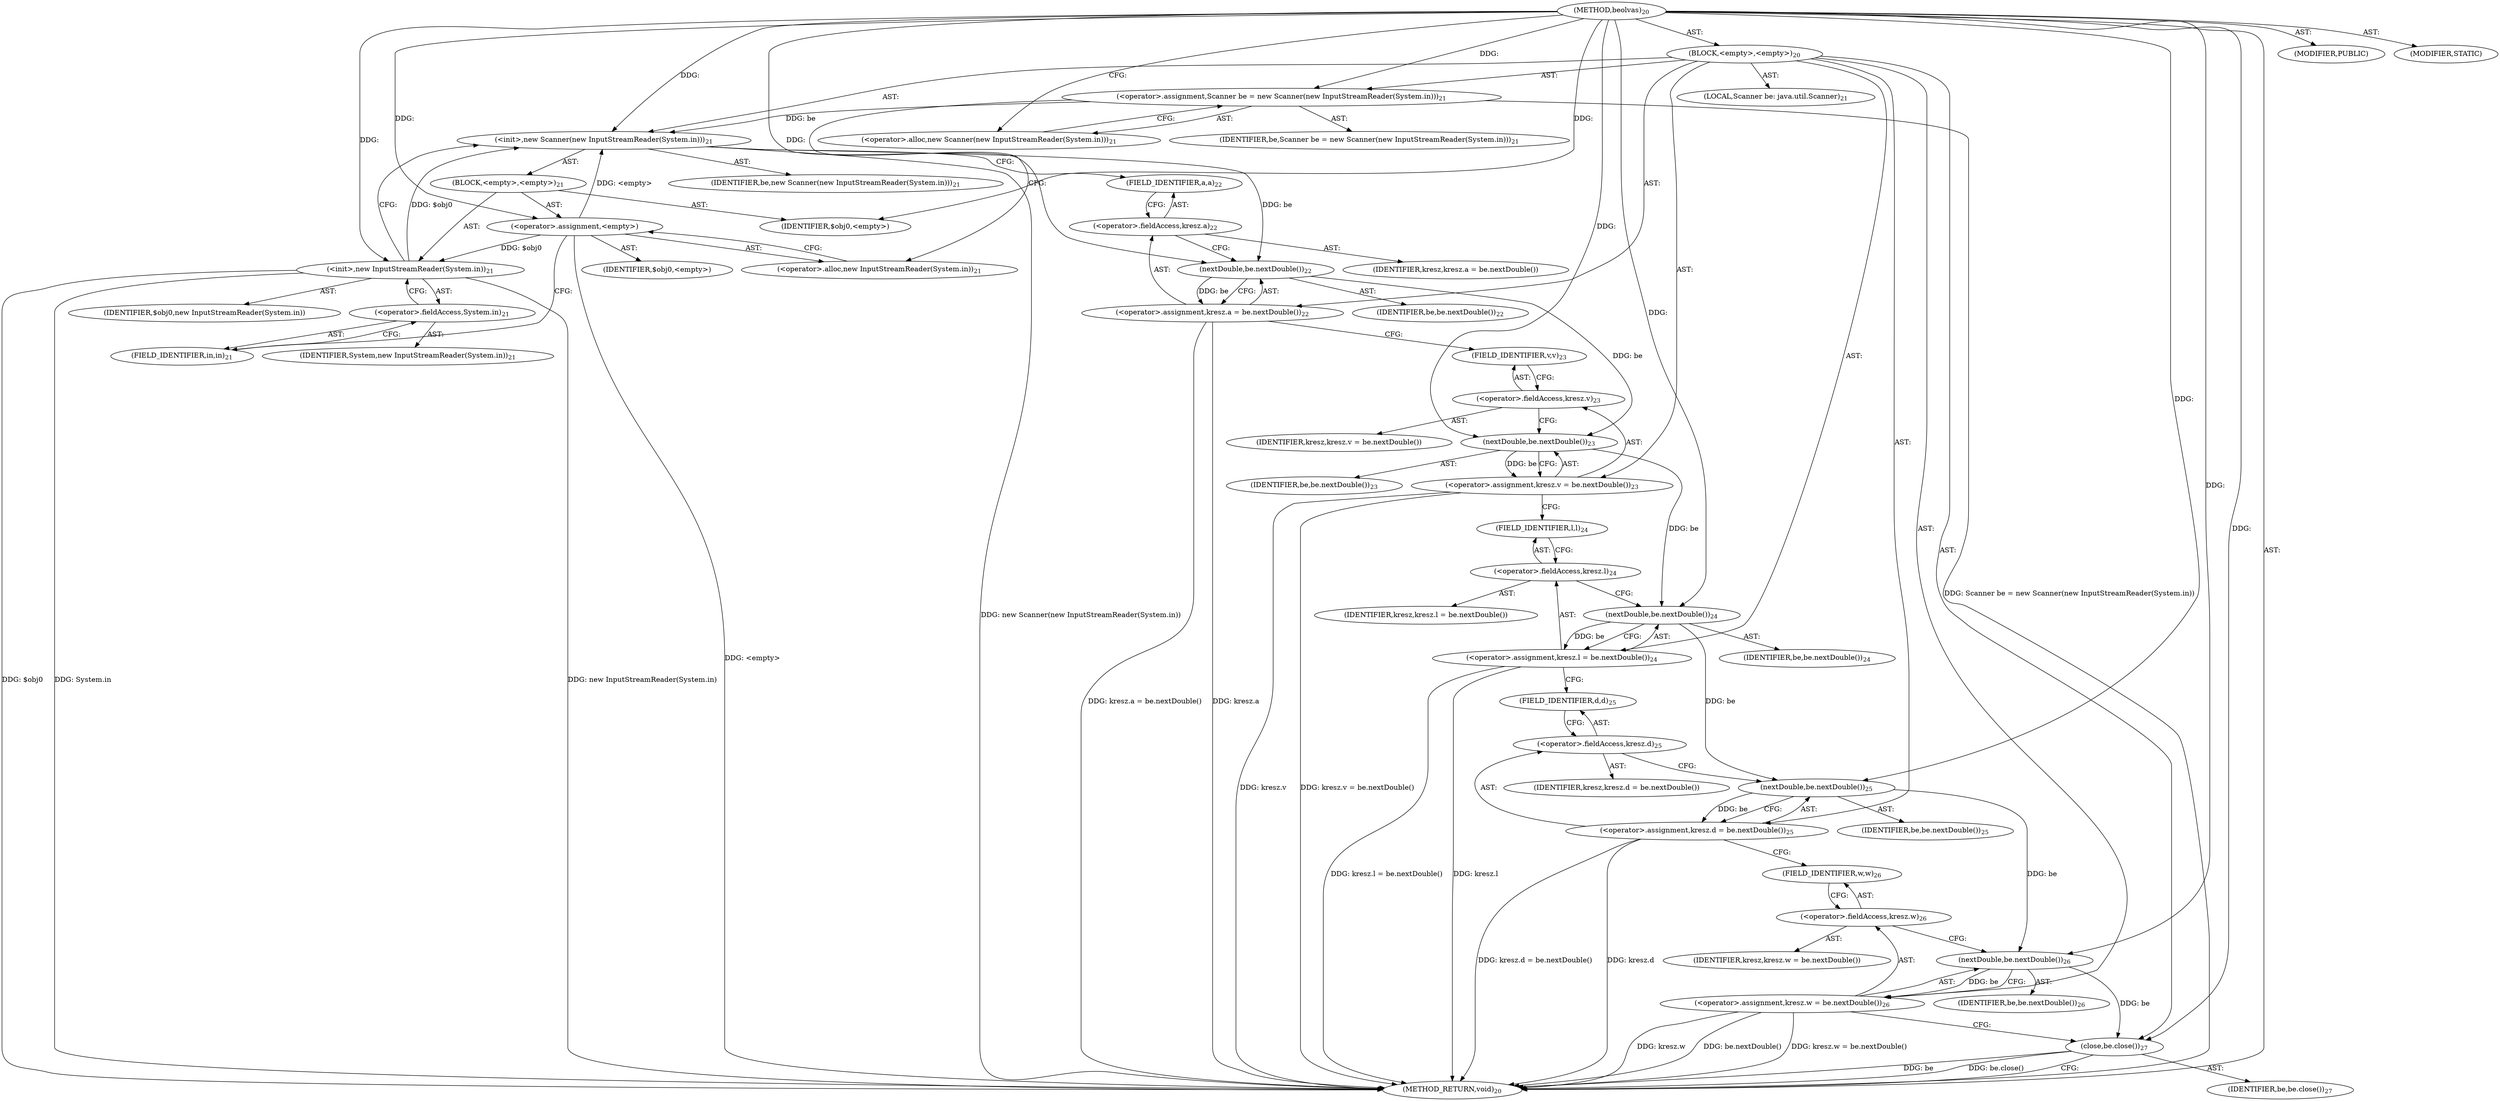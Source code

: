 digraph "beolvas" {  
"74" [label = <(METHOD,beolvas)<SUB>20</SUB>> ]
"75" [label = <(BLOCK,&lt;empty&gt;,&lt;empty&gt;)<SUB>20</SUB>> ]
"4" [label = <(LOCAL,Scanner be: java.util.Scanner)<SUB>21</SUB>> ]
"76" [label = <(&lt;operator&gt;.assignment,Scanner be = new Scanner(new InputStreamReader(System.in)))<SUB>21</SUB>> ]
"77" [label = <(IDENTIFIER,be,Scanner be = new Scanner(new InputStreamReader(System.in)))<SUB>21</SUB>> ]
"78" [label = <(&lt;operator&gt;.alloc,new Scanner(new InputStreamReader(System.in)))<SUB>21</SUB>> ]
"79" [label = <(&lt;init&gt;,new Scanner(new InputStreamReader(System.in)))<SUB>21</SUB>> ]
"3" [label = <(IDENTIFIER,be,new Scanner(new InputStreamReader(System.in)))<SUB>21</SUB>> ]
"80" [label = <(BLOCK,&lt;empty&gt;,&lt;empty&gt;)<SUB>21</SUB>> ]
"81" [label = <(&lt;operator&gt;.assignment,&lt;empty&gt;)> ]
"82" [label = <(IDENTIFIER,$obj0,&lt;empty&gt;)> ]
"83" [label = <(&lt;operator&gt;.alloc,new InputStreamReader(System.in))<SUB>21</SUB>> ]
"84" [label = <(&lt;init&gt;,new InputStreamReader(System.in))<SUB>21</SUB>> ]
"85" [label = <(IDENTIFIER,$obj0,new InputStreamReader(System.in))> ]
"86" [label = <(&lt;operator&gt;.fieldAccess,System.in)<SUB>21</SUB>> ]
"87" [label = <(IDENTIFIER,System,new InputStreamReader(System.in))<SUB>21</SUB>> ]
"88" [label = <(FIELD_IDENTIFIER,in,in)<SUB>21</SUB>> ]
"89" [label = <(IDENTIFIER,$obj0,&lt;empty&gt;)> ]
"90" [label = <(&lt;operator&gt;.assignment,kresz.a = be.nextDouble())<SUB>22</SUB>> ]
"91" [label = <(&lt;operator&gt;.fieldAccess,kresz.a)<SUB>22</SUB>> ]
"92" [label = <(IDENTIFIER,kresz,kresz.a = be.nextDouble())> ]
"93" [label = <(FIELD_IDENTIFIER,a,a)<SUB>22</SUB>> ]
"94" [label = <(nextDouble,be.nextDouble())<SUB>22</SUB>> ]
"95" [label = <(IDENTIFIER,be,be.nextDouble())<SUB>22</SUB>> ]
"96" [label = <(&lt;operator&gt;.assignment,kresz.v = be.nextDouble())<SUB>23</SUB>> ]
"97" [label = <(&lt;operator&gt;.fieldAccess,kresz.v)<SUB>23</SUB>> ]
"98" [label = <(IDENTIFIER,kresz,kresz.v = be.nextDouble())> ]
"99" [label = <(FIELD_IDENTIFIER,v,v)<SUB>23</SUB>> ]
"100" [label = <(nextDouble,be.nextDouble())<SUB>23</SUB>> ]
"101" [label = <(IDENTIFIER,be,be.nextDouble())<SUB>23</SUB>> ]
"102" [label = <(&lt;operator&gt;.assignment,kresz.l = be.nextDouble())<SUB>24</SUB>> ]
"103" [label = <(&lt;operator&gt;.fieldAccess,kresz.l)<SUB>24</SUB>> ]
"104" [label = <(IDENTIFIER,kresz,kresz.l = be.nextDouble())> ]
"105" [label = <(FIELD_IDENTIFIER,l,l)<SUB>24</SUB>> ]
"106" [label = <(nextDouble,be.nextDouble())<SUB>24</SUB>> ]
"107" [label = <(IDENTIFIER,be,be.nextDouble())<SUB>24</SUB>> ]
"108" [label = <(&lt;operator&gt;.assignment,kresz.d = be.nextDouble())<SUB>25</SUB>> ]
"109" [label = <(&lt;operator&gt;.fieldAccess,kresz.d)<SUB>25</SUB>> ]
"110" [label = <(IDENTIFIER,kresz,kresz.d = be.nextDouble())> ]
"111" [label = <(FIELD_IDENTIFIER,d,d)<SUB>25</SUB>> ]
"112" [label = <(nextDouble,be.nextDouble())<SUB>25</SUB>> ]
"113" [label = <(IDENTIFIER,be,be.nextDouble())<SUB>25</SUB>> ]
"114" [label = <(&lt;operator&gt;.assignment,kresz.w = be.nextDouble())<SUB>26</SUB>> ]
"115" [label = <(&lt;operator&gt;.fieldAccess,kresz.w)<SUB>26</SUB>> ]
"116" [label = <(IDENTIFIER,kresz,kresz.w = be.nextDouble())> ]
"117" [label = <(FIELD_IDENTIFIER,w,w)<SUB>26</SUB>> ]
"118" [label = <(nextDouble,be.nextDouble())<SUB>26</SUB>> ]
"119" [label = <(IDENTIFIER,be,be.nextDouble())<SUB>26</SUB>> ]
"120" [label = <(close,be.close())<SUB>27</SUB>> ]
"121" [label = <(IDENTIFIER,be,be.close())<SUB>27</SUB>> ]
"122" [label = <(MODIFIER,PUBLIC)> ]
"123" [label = <(MODIFIER,STATIC)> ]
"124" [label = <(METHOD_RETURN,void)<SUB>20</SUB>> ]
  "74" -> "75"  [ label = "AST: "] 
  "74" -> "122"  [ label = "AST: "] 
  "74" -> "123"  [ label = "AST: "] 
  "74" -> "124"  [ label = "AST: "] 
  "75" -> "4"  [ label = "AST: "] 
  "75" -> "76"  [ label = "AST: "] 
  "75" -> "79"  [ label = "AST: "] 
  "75" -> "90"  [ label = "AST: "] 
  "75" -> "96"  [ label = "AST: "] 
  "75" -> "102"  [ label = "AST: "] 
  "75" -> "108"  [ label = "AST: "] 
  "75" -> "114"  [ label = "AST: "] 
  "75" -> "120"  [ label = "AST: "] 
  "76" -> "77"  [ label = "AST: "] 
  "76" -> "78"  [ label = "AST: "] 
  "79" -> "3"  [ label = "AST: "] 
  "79" -> "80"  [ label = "AST: "] 
  "80" -> "81"  [ label = "AST: "] 
  "80" -> "84"  [ label = "AST: "] 
  "80" -> "89"  [ label = "AST: "] 
  "81" -> "82"  [ label = "AST: "] 
  "81" -> "83"  [ label = "AST: "] 
  "84" -> "85"  [ label = "AST: "] 
  "84" -> "86"  [ label = "AST: "] 
  "86" -> "87"  [ label = "AST: "] 
  "86" -> "88"  [ label = "AST: "] 
  "90" -> "91"  [ label = "AST: "] 
  "90" -> "94"  [ label = "AST: "] 
  "91" -> "92"  [ label = "AST: "] 
  "91" -> "93"  [ label = "AST: "] 
  "94" -> "95"  [ label = "AST: "] 
  "96" -> "97"  [ label = "AST: "] 
  "96" -> "100"  [ label = "AST: "] 
  "97" -> "98"  [ label = "AST: "] 
  "97" -> "99"  [ label = "AST: "] 
  "100" -> "101"  [ label = "AST: "] 
  "102" -> "103"  [ label = "AST: "] 
  "102" -> "106"  [ label = "AST: "] 
  "103" -> "104"  [ label = "AST: "] 
  "103" -> "105"  [ label = "AST: "] 
  "106" -> "107"  [ label = "AST: "] 
  "108" -> "109"  [ label = "AST: "] 
  "108" -> "112"  [ label = "AST: "] 
  "109" -> "110"  [ label = "AST: "] 
  "109" -> "111"  [ label = "AST: "] 
  "112" -> "113"  [ label = "AST: "] 
  "114" -> "115"  [ label = "AST: "] 
  "114" -> "118"  [ label = "AST: "] 
  "115" -> "116"  [ label = "AST: "] 
  "115" -> "117"  [ label = "AST: "] 
  "118" -> "119"  [ label = "AST: "] 
  "120" -> "121"  [ label = "AST: "] 
  "76" -> "83"  [ label = "CFG: "] 
  "79" -> "93"  [ label = "CFG: "] 
  "90" -> "99"  [ label = "CFG: "] 
  "96" -> "105"  [ label = "CFG: "] 
  "102" -> "111"  [ label = "CFG: "] 
  "108" -> "117"  [ label = "CFG: "] 
  "114" -> "120"  [ label = "CFG: "] 
  "120" -> "124"  [ label = "CFG: "] 
  "78" -> "76"  [ label = "CFG: "] 
  "91" -> "94"  [ label = "CFG: "] 
  "94" -> "90"  [ label = "CFG: "] 
  "97" -> "100"  [ label = "CFG: "] 
  "100" -> "96"  [ label = "CFG: "] 
  "103" -> "106"  [ label = "CFG: "] 
  "106" -> "102"  [ label = "CFG: "] 
  "109" -> "112"  [ label = "CFG: "] 
  "112" -> "108"  [ label = "CFG: "] 
  "115" -> "118"  [ label = "CFG: "] 
  "118" -> "114"  [ label = "CFG: "] 
  "81" -> "88"  [ label = "CFG: "] 
  "84" -> "79"  [ label = "CFG: "] 
  "93" -> "91"  [ label = "CFG: "] 
  "99" -> "97"  [ label = "CFG: "] 
  "105" -> "103"  [ label = "CFG: "] 
  "111" -> "109"  [ label = "CFG: "] 
  "117" -> "115"  [ label = "CFG: "] 
  "83" -> "81"  [ label = "CFG: "] 
  "86" -> "84"  [ label = "CFG: "] 
  "88" -> "86"  [ label = "CFG: "] 
  "74" -> "78"  [ label = "CFG: "] 
  "76" -> "124"  [ label = "DDG: Scanner be = new Scanner(new InputStreamReader(System.in))"] 
  "81" -> "124"  [ label = "DDG: &lt;empty&gt;"] 
  "84" -> "124"  [ label = "DDG: $obj0"] 
  "84" -> "124"  [ label = "DDG: System.in"] 
  "84" -> "124"  [ label = "DDG: new InputStreamReader(System.in)"] 
  "79" -> "124"  [ label = "DDG: new Scanner(new InputStreamReader(System.in))"] 
  "90" -> "124"  [ label = "DDG: kresz.a"] 
  "90" -> "124"  [ label = "DDG: kresz.a = be.nextDouble()"] 
  "96" -> "124"  [ label = "DDG: kresz.v"] 
  "96" -> "124"  [ label = "DDG: kresz.v = be.nextDouble()"] 
  "102" -> "124"  [ label = "DDG: kresz.l"] 
  "102" -> "124"  [ label = "DDG: kresz.l = be.nextDouble()"] 
  "108" -> "124"  [ label = "DDG: kresz.d"] 
  "108" -> "124"  [ label = "DDG: kresz.d = be.nextDouble()"] 
  "114" -> "124"  [ label = "DDG: kresz.w"] 
  "114" -> "124"  [ label = "DDG: be.nextDouble()"] 
  "114" -> "124"  [ label = "DDG: kresz.w = be.nextDouble()"] 
  "120" -> "124"  [ label = "DDG: be"] 
  "120" -> "124"  [ label = "DDG: be.close()"] 
  "74" -> "76"  [ label = "DDG: "] 
  "94" -> "90"  [ label = "DDG: be"] 
  "100" -> "96"  [ label = "DDG: be"] 
  "106" -> "102"  [ label = "DDG: be"] 
  "112" -> "108"  [ label = "DDG: be"] 
  "118" -> "114"  [ label = "DDG: be"] 
  "76" -> "79"  [ label = "DDG: be"] 
  "74" -> "79"  [ label = "DDG: "] 
  "81" -> "79"  [ label = "DDG: &lt;empty&gt;"] 
  "84" -> "79"  [ label = "DDG: $obj0"] 
  "118" -> "120"  [ label = "DDG: be"] 
  "74" -> "120"  [ label = "DDG: "] 
  "74" -> "81"  [ label = "DDG: "] 
  "74" -> "89"  [ label = "DDG: "] 
  "79" -> "94"  [ label = "DDG: be"] 
  "74" -> "94"  [ label = "DDG: "] 
  "94" -> "100"  [ label = "DDG: be"] 
  "74" -> "100"  [ label = "DDG: "] 
  "100" -> "106"  [ label = "DDG: be"] 
  "74" -> "106"  [ label = "DDG: "] 
  "106" -> "112"  [ label = "DDG: be"] 
  "74" -> "112"  [ label = "DDG: "] 
  "112" -> "118"  [ label = "DDG: be"] 
  "74" -> "118"  [ label = "DDG: "] 
  "81" -> "84"  [ label = "DDG: $obj0"] 
  "74" -> "84"  [ label = "DDG: "] 
}
